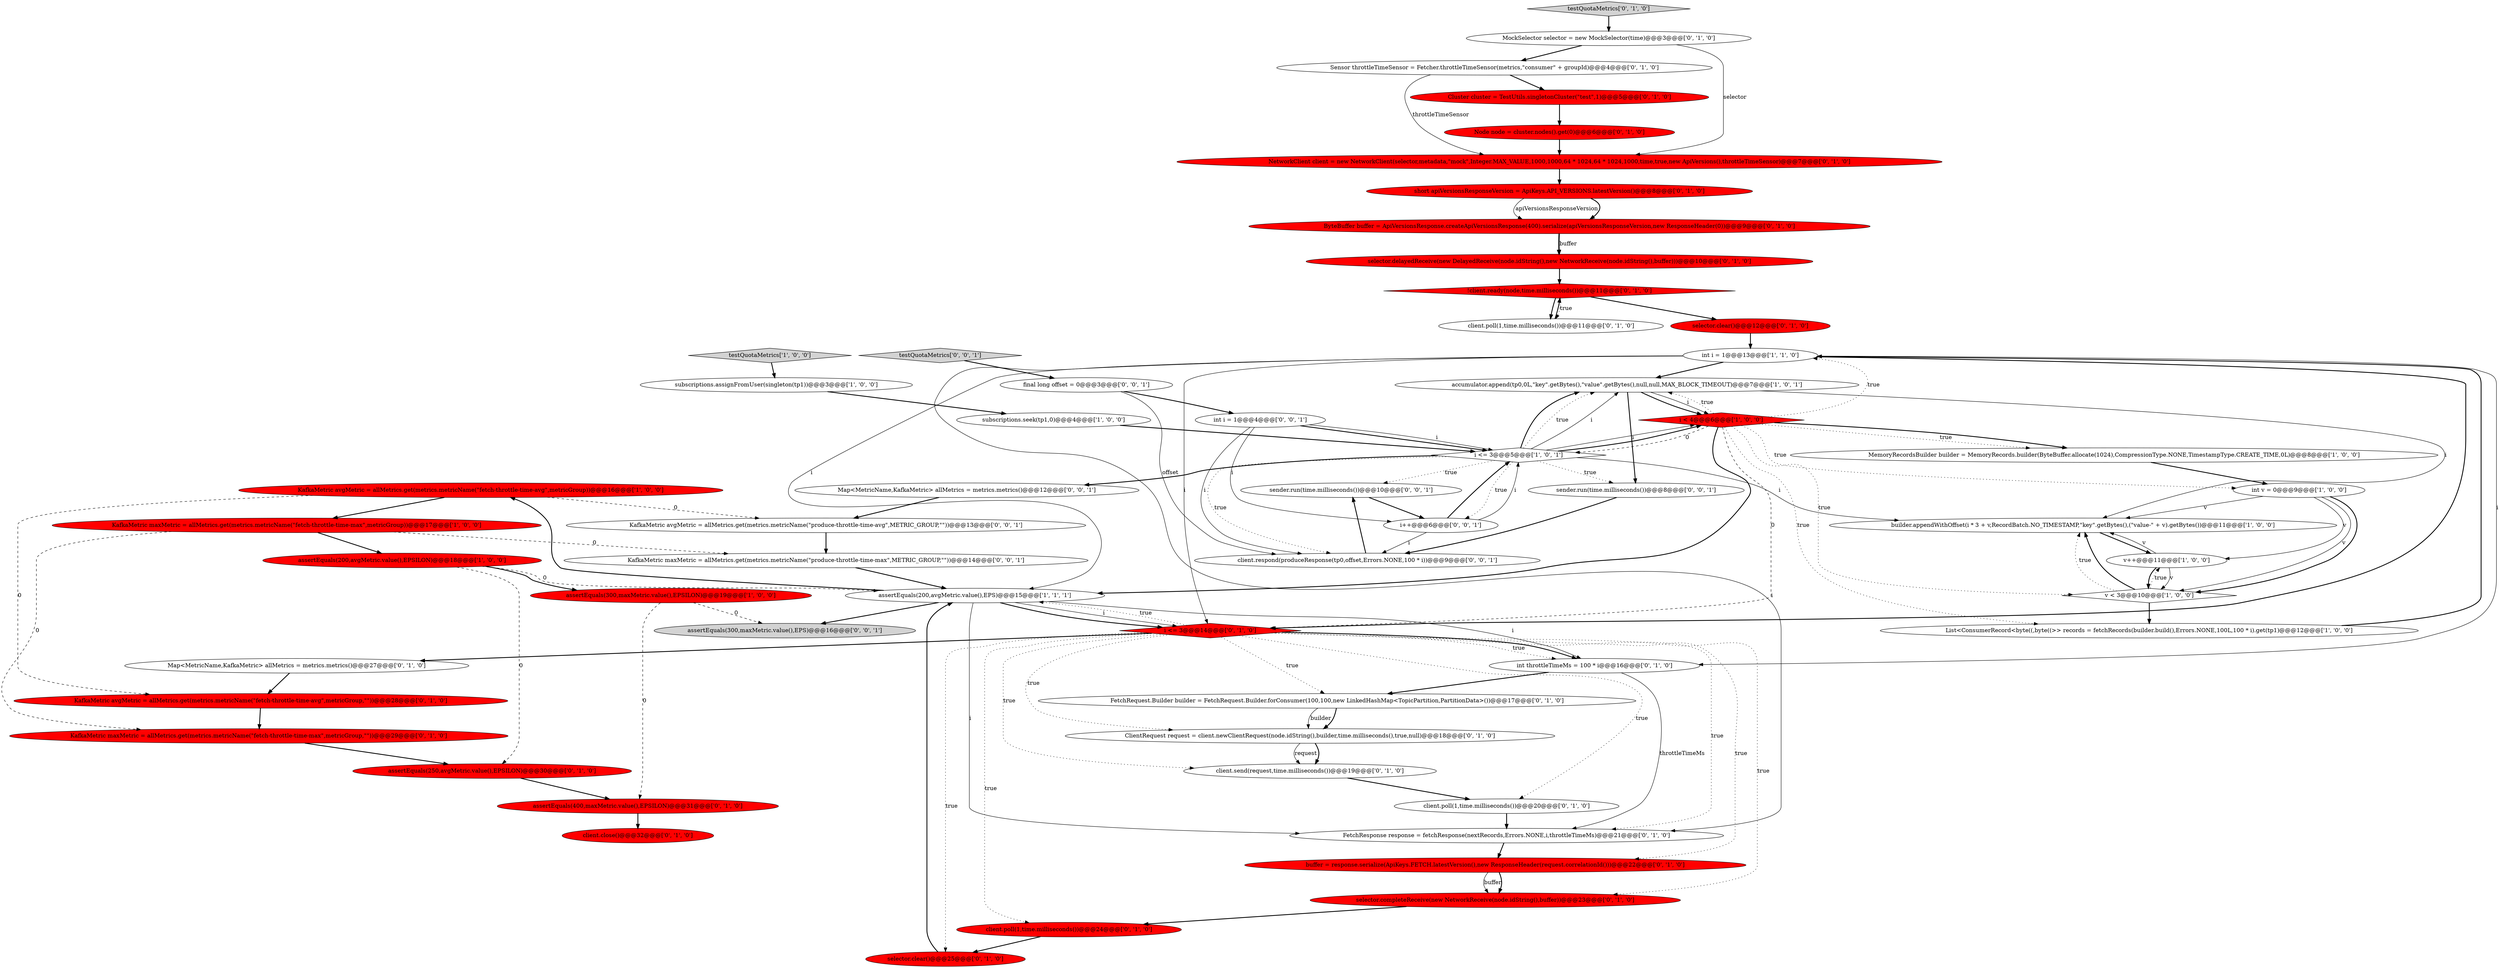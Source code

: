 digraph {
8 [style = filled, label = "KafkaMetric avgMetric = allMetrics.get(metrics.metricName(\"fetch-throttle-time-avg\",metricGroup))@@@16@@@['1', '0', '0']", fillcolor = red, shape = ellipse image = "AAA1AAABBB1BBB"];
24 [style = filled, label = "ClientRequest request = client.newClientRequest(node.idString(),builder,time.milliseconds(),true,null)@@@18@@@['0', '1', '0']", fillcolor = white, shape = ellipse image = "AAA0AAABBB2BBB"];
48 [style = filled, label = "testQuotaMetrics['0', '0', '1']", fillcolor = lightgray, shape = diamond image = "AAA0AAABBB3BBB"];
41 [style = filled, label = "buffer = response.serialize(ApiKeys.FETCH.latestVersion(),new ResponseHeader(request.correlationId()))@@@22@@@['0', '1', '0']", fillcolor = red, shape = ellipse image = "AAA1AAABBB2BBB"];
32 [style = filled, label = "client.poll(1,time.milliseconds())@@@11@@@['0', '1', '0']", fillcolor = white, shape = ellipse image = "AAA0AAABBB2BBB"];
16 [style = filled, label = "subscriptions.seek(tp1,0)@@@4@@@['1', '0', '0']", fillcolor = white, shape = ellipse image = "AAA0AAABBB1BBB"];
47 [style = filled, label = "final long offset = 0@@@3@@@['0', '0', '1']", fillcolor = white, shape = ellipse image = "AAA0AAABBB3BBB"];
57 [style = filled, label = "sender.run(time.milliseconds())@@@10@@@['0', '0', '1']", fillcolor = white, shape = ellipse image = "AAA0AAABBB3BBB"];
37 [style = filled, label = "Node node = cluster.nodes().get(0)@@@6@@@['0', '1', '0']", fillcolor = red, shape = ellipse image = "AAA1AAABBB2BBB"];
56 [style = filled, label = "KafkaMetric avgMetric = allMetrics.get(metrics.metricName(\"produce-throttle-time-avg\",METRIC_GROUP,\"\"))@@@13@@@['0', '0', '1']", fillcolor = white, shape = ellipse image = "AAA0AAABBB3BBB"];
11 [style = filled, label = "assertEquals(300,maxMetric.value(),EPSILON)@@@19@@@['1', '0', '0']", fillcolor = red, shape = ellipse image = "AAA1AAABBB1BBB"];
10 [style = filled, label = "int i = 1@@@13@@@['1', '1', '0']", fillcolor = white, shape = ellipse image = "AAA0AAABBB1BBB"];
44 [style = filled, label = "FetchRequest.Builder builder = FetchRequest.Builder.forConsumer(100,100,new LinkedHashMap<TopicPartition,PartitionData>())@@@17@@@['0', '1', '0']", fillcolor = white, shape = ellipse image = "AAA0AAABBB2BBB"];
25 [style = filled, label = "Sensor throttleTimeSensor = Fetcher.throttleTimeSensor(metrics,\"consumer\" + groupId)@@@4@@@['0', '1', '0']", fillcolor = white, shape = ellipse image = "AAA0AAABBB2BBB"];
53 [style = filled, label = "Map<MetricName,KafkaMetric> allMetrics = metrics.metrics()@@@12@@@['0', '0', '1']", fillcolor = white, shape = ellipse image = "AAA0AAABBB3BBB"];
15 [style = filled, label = "v++@@@11@@@['1', '0', '0']", fillcolor = white, shape = ellipse image = "AAA0AAABBB1BBB"];
26 [style = filled, label = "ByteBuffer buffer = ApiVersionsResponse.createApiVersionsResponse(400).serialize(apiVersionsResponseVersion,new ResponseHeader(0))@@@9@@@['0', '1', '0']", fillcolor = red, shape = ellipse image = "AAA1AAABBB2BBB"];
20 [style = filled, label = "selector.delayedReceive(new DelayedReceive(node.idString(),new NetworkReceive(node.idString(),buffer)))@@@10@@@['0', '1', '0']", fillcolor = red, shape = ellipse image = "AAA1AAABBB2BBB"];
0 [style = filled, label = "i <= 3@@@5@@@['1', '0', '1']", fillcolor = white, shape = diamond image = "AAA0AAABBB1BBB"];
13 [style = filled, label = "subscriptions.assignFromUser(singleton(tp1))@@@3@@@['1', '0', '0']", fillcolor = white, shape = ellipse image = "AAA0AAABBB1BBB"];
40 [style = filled, label = "NetworkClient client = new NetworkClient(selector,metadata,\"mock\",Integer.MAX_VALUE,1000,1000,64 * 1024,64 * 1024,1000,time,true,new ApiVersions(),throttleTimeSensor)@@@7@@@['0', '1', '0']", fillcolor = red, shape = ellipse image = "AAA1AAABBB2BBB"];
23 [style = filled, label = "MockSelector selector = new MockSelector(time)@@@3@@@['0', '1', '0']", fillcolor = white, shape = ellipse image = "AAA0AAABBB2BBB"];
3 [style = filled, label = "testQuotaMetrics['1', '0', '0']", fillcolor = lightgray, shape = diamond image = "AAA0AAABBB1BBB"];
17 [style = filled, label = "MemoryRecordsBuilder builder = MemoryRecords.builder(ByteBuffer.allocate(1024),CompressionType.NONE,TimestampType.CREATE_TIME,0L)@@@8@@@['1', '0', '0']", fillcolor = white, shape = ellipse image = "AAA0AAABBB1BBB"];
45 [style = filled, label = "short apiVersionsResponseVersion = ApiKeys.API_VERSIONS.latestVersion()@@@8@@@['0', '1', '0']", fillcolor = red, shape = ellipse image = "AAA1AAABBB2BBB"];
42 [style = filled, label = "client.poll(1,time.milliseconds())@@@24@@@['0', '1', '0']", fillcolor = red, shape = ellipse image = "AAA1AAABBB2BBB"];
5 [style = filled, label = "builder.appendWithOffset(i * 3 + v,RecordBatch.NO_TIMESTAMP,\"key\".getBytes(),(\"value-\" + v).getBytes())@@@11@@@['1', '0', '0']", fillcolor = white, shape = ellipse image = "AAA0AAABBB1BBB"];
22 [style = filled, label = "selector.completeReceive(new NetworkReceive(node.idString(),buffer))@@@23@@@['0', '1', '0']", fillcolor = red, shape = ellipse image = "AAA1AAABBB2BBB"];
50 [style = filled, label = "assertEquals(300,maxMetric.value(),EPS)@@@16@@@['0', '0', '1']", fillcolor = lightgray, shape = ellipse image = "AAA0AAABBB3BBB"];
14 [style = filled, label = "List<ConsumerRecord<byte((,byte((>> records = fetchRecords(builder.build(),Errors.NONE,100L,100 * i).get(tp1)@@@12@@@['1', '0', '0']", fillcolor = white, shape = ellipse image = "AAA0AAABBB1BBB"];
36 [style = filled, label = "Cluster cluster = TestUtils.singletonCluster(\"test\",1)@@@5@@@['0', '1', '0']", fillcolor = red, shape = ellipse image = "AAA1AAABBB2BBB"];
9 [style = filled, label = "i < 4@@@6@@@['1', '0', '0']", fillcolor = red, shape = diamond image = "AAA1AAABBB1BBB"];
35 [style = filled, label = "selector.clear()@@@12@@@['0', '1', '0']", fillcolor = red, shape = ellipse image = "AAA1AAABBB2BBB"];
49 [style = filled, label = "sender.run(time.milliseconds())@@@8@@@['0', '0', '1']", fillcolor = white, shape = ellipse image = "AAA0AAABBB3BBB"];
19 [style = filled, label = "i <= 3@@@14@@@['0', '1', '0']", fillcolor = red, shape = diamond image = "AAA1AAABBB2BBB"];
52 [style = filled, label = "i++@@@6@@@['0', '0', '1']", fillcolor = white, shape = ellipse image = "AAA0AAABBB3BBB"];
4 [style = filled, label = "KafkaMetric maxMetric = allMetrics.get(metrics.metricName(\"fetch-throttle-time-max\",metricGroup))@@@17@@@['1', '0', '0']", fillcolor = red, shape = ellipse image = "AAA1AAABBB1BBB"];
6 [style = filled, label = "accumulator.append(tp0,0L,\"key\".getBytes(),\"value\".getBytes(),null,null,MAX_BLOCK_TIMEOUT)@@@7@@@['1', '0', '1']", fillcolor = white, shape = ellipse image = "AAA0AAABBB1BBB"];
34 [style = filled, label = "int throttleTimeMs = 100 * i@@@16@@@['0', '1', '0']", fillcolor = white, shape = ellipse image = "AAA0AAABBB2BBB"];
54 [style = filled, label = "KafkaMetric maxMetric = allMetrics.get(metrics.metricName(\"produce-throttle-time-max\",METRIC_GROUP,\"\"))@@@14@@@['0', '0', '1']", fillcolor = white, shape = ellipse image = "AAA0AAABBB3BBB"];
21 [style = filled, label = "KafkaMetric avgMetric = allMetrics.get(metrics.metricName(\"fetch-throttle-time-avg\",metricGroup,\"\"))@@@28@@@['0', '1', '0']", fillcolor = red, shape = ellipse image = "AAA1AAABBB2BBB"];
1 [style = filled, label = "assertEquals(200,avgMetric.value(),EPS)@@@15@@@['1', '1', '1']", fillcolor = white, shape = ellipse image = "AAA0AAABBB1BBB"];
33 [style = filled, label = "!client.ready(node,time.milliseconds())@@@11@@@['0', '1', '0']", fillcolor = red, shape = diamond image = "AAA1AAABBB2BBB"];
55 [style = filled, label = "client.respond(produceResponse(tp0,offset,Errors.NONE,100 * i))@@@9@@@['0', '0', '1']", fillcolor = white, shape = ellipse image = "AAA0AAABBB3BBB"];
2 [style = filled, label = "assertEquals(200,avgMetric.value(),EPSILON)@@@18@@@['1', '0', '0']", fillcolor = red, shape = ellipse image = "AAA1AAABBB1BBB"];
18 [style = filled, label = "assertEquals(400,maxMetric.value(),EPSILON)@@@31@@@['0', '1', '0']", fillcolor = red, shape = ellipse image = "AAA1AAABBB2BBB"];
39 [style = filled, label = "client.close()@@@32@@@['0', '1', '0']", fillcolor = red, shape = ellipse image = "AAA1AAABBB2BBB"];
31 [style = filled, label = "assertEquals(250,avgMetric.value(),EPSILON)@@@30@@@['0', '1', '0']", fillcolor = red, shape = ellipse image = "AAA1AAABBB2BBB"];
27 [style = filled, label = "Map<MetricName,KafkaMetric> allMetrics = metrics.metrics()@@@27@@@['0', '1', '0']", fillcolor = white, shape = ellipse image = "AAA0AAABBB2BBB"];
38 [style = filled, label = "KafkaMetric maxMetric = allMetrics.get(metrics.metricName(\"fetch-throttle-time-max\",metricGroup,\"\"))@@@29@@@['0', '1', '0']", fillcolor = red, shape = ellipse image = "AAA1AAABBB2BBB"];
12 [style = filled, label = "v < 3@@@10@@@['1', '0', '0']", fillcolor = white, shape = diamond image = "AAA0AAABBB1BBB"];
7 [style = filled, label = "int v = 0@@@9@@@['1', '0', '0']", fillcolor = white, shape = ellipse image = "AAA0AAABBB1BBB"];
28 [style = filled, label = "client.send(request,time.milliseconds())@@@19@@@['0', '1', '0']", fillcolor = white, shape = ellipse image = "AAA0AAABBB2BBB"];
29 [style = filled, label = "selector.clear()@@@25@@@['0', '1', '0']", fillcolor = red, shape = ellipse image = "AAA1AAABBB2BBB"];
46 [style = filled, label = "testQuotaMetrics['0', '1', '0']", fillcolor = lightgray, shape = diamond image = "AAA0AAABBB2BBB"];
43 [style = filled, label = "client.poll(1,time.milliseconds())@@@20@@@['0', '1', '0']", fillcolor = white, shape = ellipse image = "AAA0AAABBB2BBB"];
51 [style = filled, label = "int i = 1@@@4@@@['0', '0', '1']", fillcolor = white, shape = ellipse image = "AAA0AAABBB3BBB"];
30 [style = filled, label = "FetchResponse response = fetchResponse(nextRecords,Errors.NONE,i,throttleTimeMs)@@@21@@@['0', '1', '0']", fillcolor = white, shape = ellipse image = "AAA0AAABBB2BBB"];
6->9 [style = solid, label="i"];
15->12 [style = solid, label="v"];
16->0 [style = bold, label=""];
9->12 [style = dotted, label="true"];
12->5 [style = bold, label=""];
7->15 [style = solid, label="v"];
10->19 [style = bold, label=""];
1->30 [style = solid, label="i"];
12->15 [style = dotted, label="true"];
25->40 [style = solid, label="throttleTimeSensor"];
5->15 [style = bold, label=""];
51->55 [style = solid, label="i"];
38->31 [style = bold, label=""];
1->19 [style = solid, label="i"];
52->0 [style = solid, label="i"];
0->6 [style = dotted, label="true"];
42->29 [style = bold, label=""];
56->54 [style = bold, label=""];
21->38 [style = bold, label=""];
49->55 [style = bold, label=""];
45->26 [style = solid, label="apiVersionsResponseVersion"];
41->22 [style = solid, label="buffer"];
9->19 [style = dashed, label="0"];
0->53 [style = bold, label=""];
19->44 [style = dotted, label="true"];
55->57 [style = bold, label=""];
51->52 [style = solid, label="i"];
28->43 [style = bold, label=""];
0->52 [style = dotted, label="true"];
47->51 [style = bold, label=""];
35->10 [style = bold, label=""];
41->22 [style = bold, label=""];
8->4 [style = bold, label=""];
29->1 [style = bold, label=""];
4->54 [style = dashed, label="0"];
0->55 [style = dotted, label="true"];
24->28 [style = bold, label=""];
23->25 [style = bold, label=""];
19->34 [style = bold, label=""];
30->41 [style = bold, label=""];
1->50 [style = bold, label=""];
33->32 [style = dotted, label="true"];
6->5 [style = solid, label="i"];
25->36 [style = bold, label=""];
14->10 [style = bold, label=""];
9->17 [style = bold, label=""];
51->0 [style = bold, label=""];
6->49 [style = bold, label=""];
4->2 [style = bold, label=""];
13->16 [style = bold, label=""];
0->57 [style = dotted, label="true"];
52->0 [style = bold, label=""];
34->30 [style = solid, label="throttleTimeMs"];
19->29 [style = dotted, label="true"];
11->18 [style = dashed, label="0"];
10->30 [style = solid, label="i"];
19->41 [style = dotted, label="true"];
12->14 [style = bold, label=""];
19->22 [style = dotted, label="true"];
9->0 [style = dashed, label="0"];
44->24 [style = solid, label="builder"];
53->56 [style = bold, label=""];
15->12 [style = bold, label=""];
36->37 [style = bold, label=""];
24->28 [style = solid, label="request"];
2->1 [style = dashed, label="0"];
9->1 [style = bold, label=""];
1->19 [style = bold, label=""];
47->55 [style = solid, label="offset"];
9->10 [style = dotted, label="true"];
0->6 [style = solid, label="i"];
26->20 [style = bold, label=""];
22->42 [style = bold, label=""];
52->55 [style = solid, label="i"];
26->20 [style = solid, label="buffer"];
19->1 [style = dotted, label="true"];
19->34 [style = dotted, label="true"];
1->8 [style = bold, label=""];
4->38 [style = dashed, label="0"];
7->12 [style = solid, label="v"];
1->34 [style = solid, label="i"];
10->34 [style = solid, label="i"];
10->1 [style = solid, label="i"];
19->24 [style = dotted, label="true"];
19->30 [style = dotted, label="true"];
19->42 [style = dotted, label="true"];
10->6 [style = bold, label=""];
32->33 [style = bold, label=""];
19->28 [style = dotted, label="true"];
18->39 [style = bold, label=""];
7->5 [style = solid, label="v"];
34->44 [style = bold, label=""];
19->43 [style = dotted, label="true"];
33->32 [style = bold, label=""];
44->24 [style = bold, label=""];
9->7 [style = dotted, label="true"];
27->21 [style = bold, label=""];
46->23 [style = bold, label=""];
2->11 [style = bold, label=""];
10->19 [style = solid, label="i"];
0->9 [style = solid, label="i"];
0->9 [style = bold, label=""];
33->35 [style = bold, label=""];
7->12 [style = bold, label=""];
0->6 [style = bold, label=""];
23->40 [style = solid, label="selector"];
9->17 [style = dotted, label="true"];
11->50 [style = dashed, label="0"];
31->18 [style = bold, label=""];
8->21 [style = dashed, label="0"];
9->6 [style = dotted, label="true"];
9->14 [style = dotted, label="true"];
43->30 [style = bold, label=""];
20->33 [style = bold, label=""];
0->5 [style = solid, label="i"];
2->31 [style = dashed, label="0"];
57->52 [style = bold, label=""];
17->7 [style = bold, label=""];
51->0 [style = solid, label="i"];
8->56 [style = dashed, label="0"];
0->49 [style = dotted, label="true"];
12->5 [style = dotted, label="true"];
48->47 [style = bold, label=""];
19->27 [style = bold, label=""];
3->13 [style = bold, label=""];
45->26 [style = bold, label=""];
40->45 [style = bold, label=""];
6->9 [style = bold, label=""];
37->40 [style = bold, label=""];
15->5 [style = solid, label="v"];
54->1 [style = bold, label=""];
}
